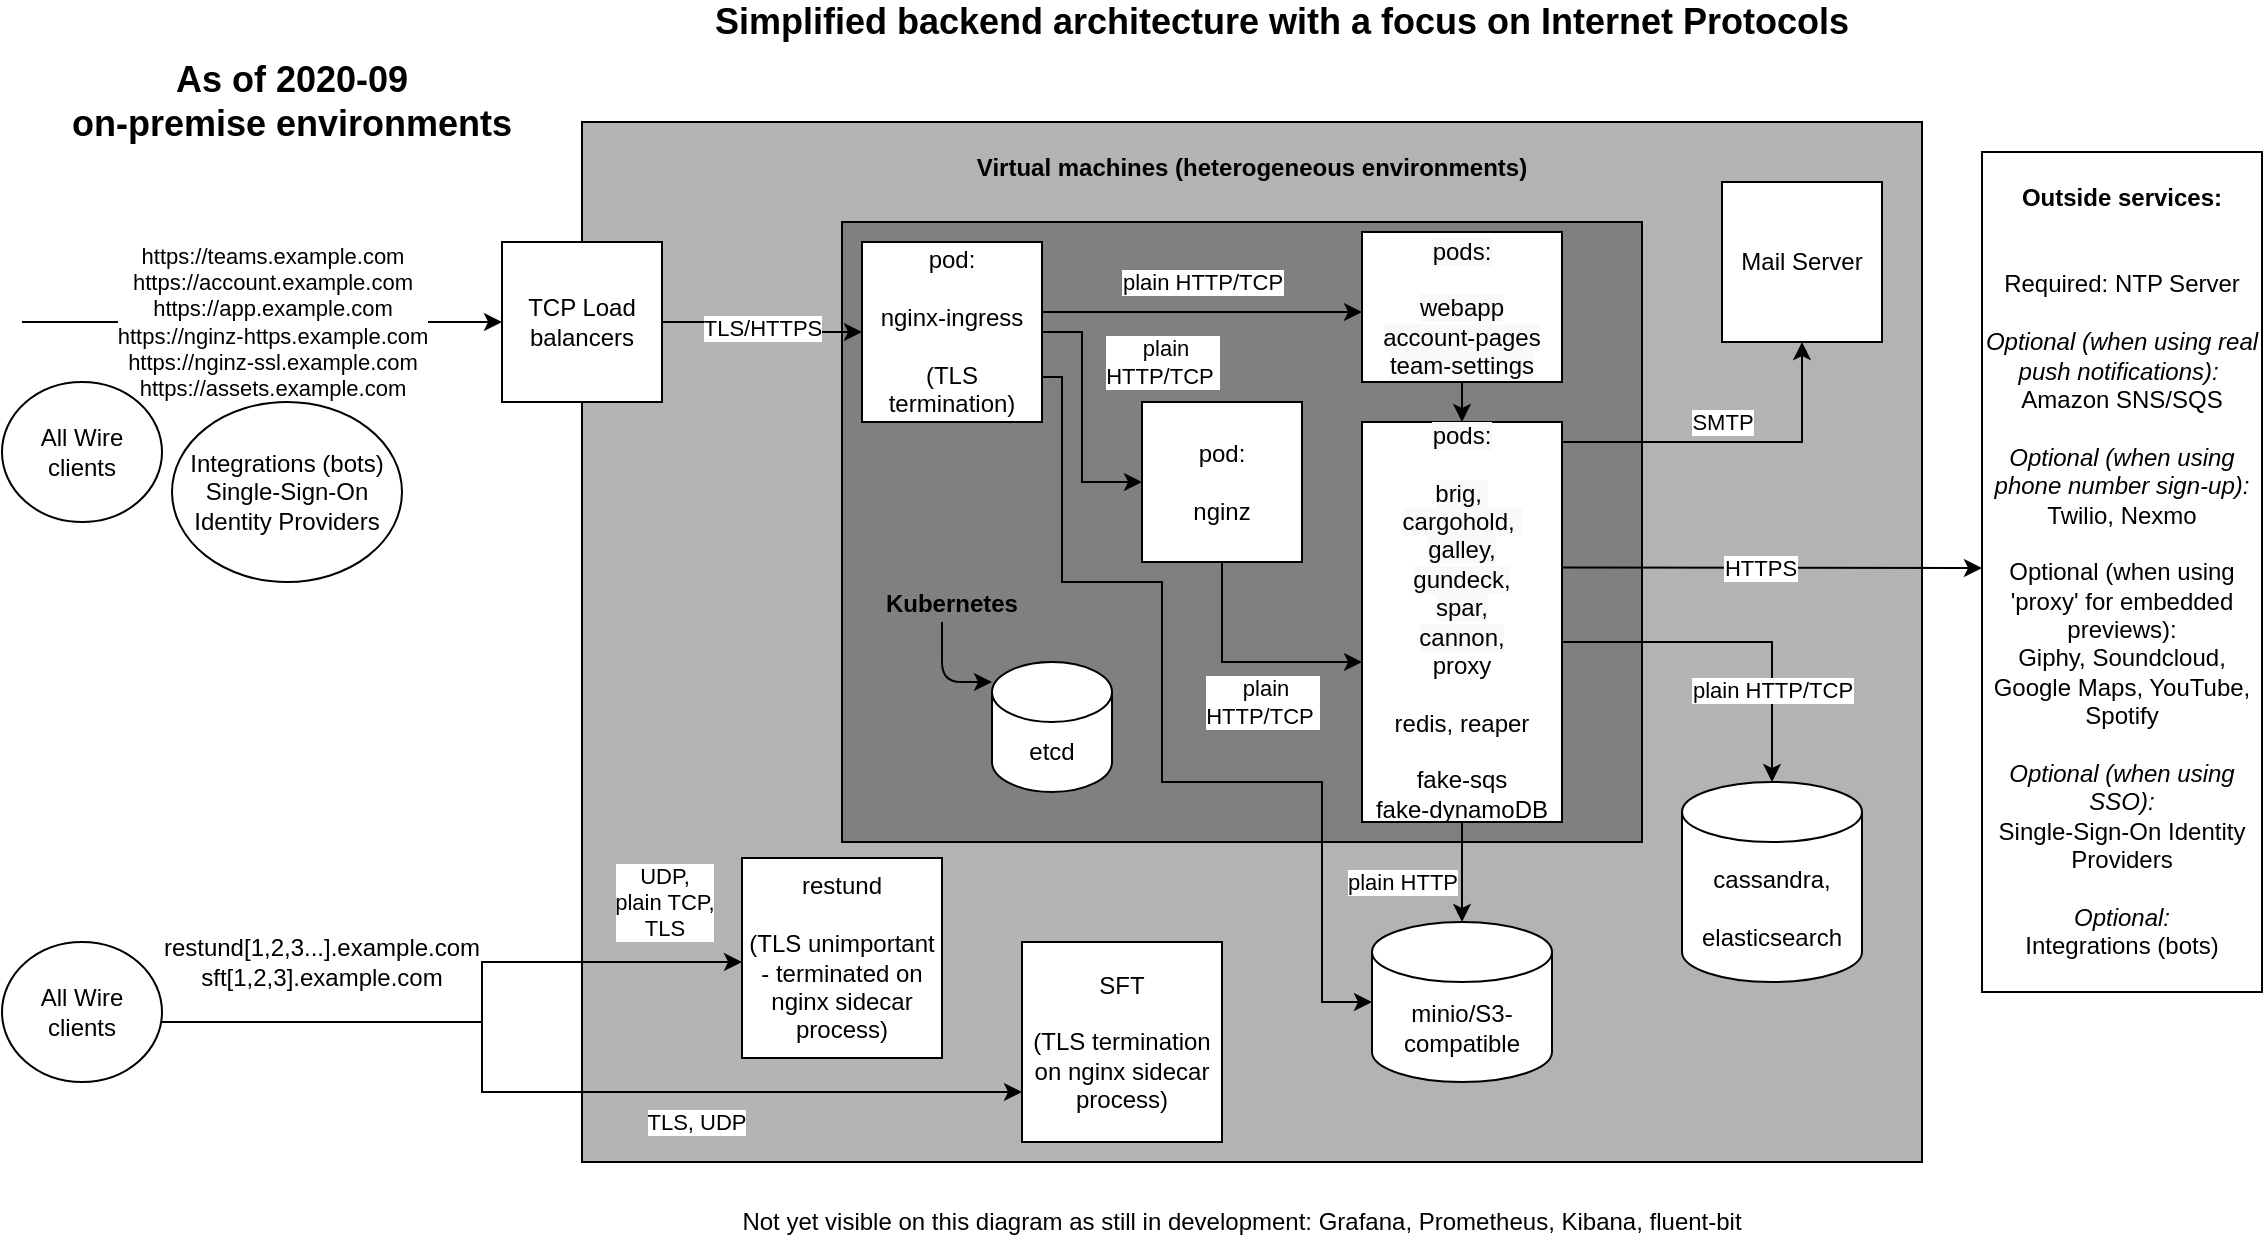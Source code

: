 <mxfile version="13.7.3" type="device"><diagram id="gClAzq_8Yb1dPdHHJXmC" name="Page-1"><mxGraphModel dx="1185" dy="1515" grid="1" gridSize="10" guides="1" tooltips="1" connect="1" arrows="1" fold="1" page="1" pageScale="1" pageWidth="1169" pageHeight="827" math="0" shadow="0"><root><mxCell id="0"/><mxCell id="1" parent="0"/><mxCell id="wNXYrgmOwSW1jgSYd8En-17" value="&lt;b&gt;Virtual machines (heterogeneous environments)&lt;br&gt;&lt;/b&gt;&lt;br&gt;&lt;br&gt;&lt;br&gt;&lt;br&gt;&lt;br&gt;&lt;br&gt;&lt;br&gt;&lt;br&gt;&lt;br&gt;&lt;br&gt;&lt;br&gt;&lt;br&gt;&lt;br&gt;&lt;br&gt;&lt;br&gt;&lt;br&gt;&lt;br&gt;&lt;br&gt;&lt;br&gt;&lt;br&gt;&lt;br&gt;&lt;br&gt;&lt;br&gt;&lt;br&gt;&lt;br&gt;&lt;br&gt;&lt;br&gt;&lt;br&gt;&lt;br&gt;&lt;br&gt;&lt;br&gt;&lt;br&gt;&lt;br&gt;" style="rounded=0;whiteSpace=wrap;html=1;shadow=0;strokeColor=#000000;fillColor=#B3B3B3;" vertex="1" parent="1"><mxGeometry x="320" y="50" width="670" height="520" as="geometry"/></mxCell><mxCell id="wNXYrgmOwSW1jgSYd8En-61" value="&lt;b&gt;&lt;br&gt;&lt;br&gt;&lt;br&gt;&lt;br&gt;&lt;br&gt;Kubernetes&lt;/b&gt;&amp;nbsp; &amp;nbsp; &amp;nbsp; &amp;nbsp; &amp;nbsp; &amp;nbsp; &amp;nbsp; &amp;nbsp; &amp;nbsp; &amp;nbsp; &amp;nbsp; &amp;nbsp; &amp;nbsp; &amp;nbsp; &amp;nbsp; &amp;nbsp; &amp;nbsp; &amp;nbsp; &amp;nbsp; &amp;nbsp; &amp;nbsp; &amp;nbsp; &amp;nbsp; &amp;nbsp; &amp;nbsp; &amp;nbsp; &amp;nbsp; &amp;nbsp; &amp;nbsp; &amp;nbsp; &amp;nbsp; &amp;nbsp; &amp;nbsp; &amp;nbsp; &amp;nbsp; &amp;nbsp; &amp;nbsp; &amp;nbsp; &amp;nbsp; &amp;nbsp; &amp;nbsp; &amp;nbsp; &amp;nbsp; &amp;nbsp;" style="rounded=0;whiteSpace=wrap;html=1;shadow=0;strokeColor=#000000;fillColor=#808080;" vertex="1" parent="1"><mxGeometry x="450" y="100" width="400" height="310" as="geometry"/></mxCell><mxCell id="wNXYrgmOwSW1jgSYd8En-1" value="&lt;b&gt;&lt;font style=&quot;font-size: 18px&quot;&gt;As of 2020-09 &lt;br&gt;on-premise environments&lt;br&gt;&lt;/font&gt;&lt;/b&gt;" style="text;html=1;strokeColor=none;fillColor=none;align=center;verticalAlign=middle;whiteSpace=wrap;rounded=0;" vertex="1" parent="1"><mxGeometry x="60" y="40" width="230" as="geometry"/></mxCell><mxCell id="wNXYrgmOwSW1jgSYd8En-6" value="TLS/HTTPS" style="edgeStyle=orthogonalEdgeStyle;rounded=0;orthogonalLoop=1;jettySize=auto;html=1;entryX=0;entryY=0.5;entryDx=0;entryDy=0;" edge="1" parent="1" source="wNXYrgmOwSW1jgSYd8En-2" target="wNXYrgmOwSW1jgSYd8En-57"><mxGeometry relative="1" as="geometry"/></mxCell><mxCell id="wNXYrgmOwSW1jgSYd8En-2" value="TCP Load balancers" style="whiteSpace=wrap;html=1;aspect=fixed;" vertex="1" parent="1"><mxGeometry x="280" y="110" width="80" height="80" as="geometry"/></mxCell><mxCell id="wNXYrgmOwSW1jgSYd8En-3" value="" style="endArrow=classic;html=1;entryX=0;entryY=0.5;entryDx=0;entryDy=0;" edge="1" parent="1" target="wNXYrgmOwSW1jgSYd8En-2"><mxGeometry width="50" height="50" relative="1" as="geometry"><mxPoint x="40" y="150" as="sourcePoint"/><mxPoint x="170" y="140" as="targetPoint"/><Array as="points"/></mxGeometry></mxCell><mxCell id="wNXYrgmOwSW1jgSYd8En-4" value="https://teams.example.com&lt;br&gt;https://account.example.com&lt;br&gt;https://app.example.com&lt;br&gt;https://nginz-https.example.com&lt;br&gt;https://nginz-ssl.example.com&lt;br&gt;https://assets.example.com" style="edgeLabel;html=1;align=center;verticalAlign=middle;resizable=0;points=[];" vertex="1" connectable="0" parent="wNXYrgmOwSW1jgSYd8En-3"><mxGeometry x="-0.483" y="-2" relative="1" as="geometry"><mxPoint x="63" y="-2" as="offset"/></mxGeometry></mxCell><mxCell id="wNXYrgmOwSW1jgSYd8En-8" value="&amp;nbsp;plain &lt;br&gt;HTTP/TCP&amp;nbsp;" style="edgeStyle=orthogonalEdgeStyle;rounded=0;orthogonalLoop=1;jettySize=auto;html=1;" edge="1" parent="1" source="wNXYrgmOwSW1jgSYd8En-5" target="wNXYrgmOwSW1jgSYd8En-16"><mxGeometry x="-0.167" y="28" relative="1" as="geometry"><mxPoint x="580" y="150" as="sourcePoint"/><mxPoint x="710" y="150" as="targetPoint"/><Array as="points"><mxPoint x="640" y="320"/></Array><mxPoint x="20" y="48" as="offset"/></mxGeometry></mxCell><mxCell id="wNXYrgmOwSW1jgSYd8En-15" value="plain HTTP/TCP" style="edgeStyle=orthogonalEdgeStyle;rounded=0;orthogonalLoop=1;jettySize=auto;html=1;" edge="1" parent="1" source="wNXYrgmOwSW1jgSYd8En-16" target="wNXYrgmOwSW1jgSYd8En-31"><mxGeometry x="0.467" relative="1" as="geometry"><mxPoint x="840" y="150" as="sourcePoint"/><mxPoint x="930" y="230" as="targetPoint"/><Array as="points"><mxPoint x="915" y="310"/></Array><mxPoint as="offset"/></mxGeometry></mxCell><mxCell id="wNXYrgmOwSW1jgSYd8En-65" value="SMTP" style="edgeStyle=orthogonalEdgeStyle;rounded=0;orthogonalLoop=1;jettySize=auto;html=1;" edge="1" parent="1" source="wNXYrgmOwSW1jgSYd8En-16" target="wNXYrgmOwSW1jgSYd8En-63"><mxGeometry x="-0.059" y="10" relative="1" as="geometry"><Array as="points"><mxPoint x="930" y="210"/></Array><mxPoint as="offset"/></mxGeometry></mxCell><mxCell id="wNXYrgmOwSW1jgSYd8En-74" value="" style="edgeStyle=elbowEdgeStyle;rounded=0;orthogonalLoop=1;jettySize=auto;html=1;" edge="1" parent="1" source="wNXYrgmOwSW1jgSYd8En-16" target="wNXYrgmOwSW1jgSYd8En-73"><mxGeometry relative="1" as="geometry"/></mxCell><mxCell id="wNXYrgmOwSW1jgSYd8En-16" value="&lt;span style=&quot;color: rgb(0 , 0 , 0) ; font-family: &amp;#34;helvetica&amp;#34; ; font-size: 12px ; font-style: normal ; font-weight: 400 ; letter-spacing: normal ; text-align: center ; text-indent: 0px ; text-transform: none ; word-spacing: 0px ; background-color: rgb(248 , 249 , 250) ; display: inline ; float: none&quot;&gt;pods:&lt;br&gt;&lt;br&gt;brig,&lt;span&gt;&amp;nbsp;&lt;/span&gt;&lt;/span&gt;&lt;br style=&quot;color: rgb(0 , 0 , 0) ; font-family: &amp;#34;helvetica&amp;#34; ; font-size: 12px ; font-style: normal ; font-weight: 400 ; letter-spacing: normal ; text-align: center ; text-indent: 0px ; text-transform: none ; word-spacing: 0px ; background-color: rgb(248 , 249 , 250)&quot;&gt;&lt;span style=&quot;color: rgb(0 , 0 , 0) ; font-family: &amp;#34;helvetica&amp;#34; ; font-size: 12px ; font-style: normal ; font-weight: 400 ; letter-spacing: normal ; text-align: center ; text-indent: 0px ; text-transform: none ; word-spacing: 0px ; background-color: rgb(248 , 249 , 250) ; display: inline ; float: none&quot;&gt;cargohold,&lt;span&gt;&amp;nbsp;&lt;/span&gt;&lt;/span&gt;&lt;br style=&quot;color: rgb(0 , 0 , 0) ; font-family: &amp;#34;helvetica&amp;#34; ; font-size: 12px ; font-style: normal ; font-weight: 400 ; letter-spacing: normal ; text-align: center ; text-indent: 0px ; text-transform: none ; word-spacing: 0px ; background-color: rgb(248 , 249 , 250)&quot;&gt;&lt;span style=&quot;color: rgb(0 , 0 , 0) ; font-family: &amp;#34;helvetica&amp;#34; ; font-size: 12px ; font-style: normal ; font-weight: 400 ; letter-spacing: normal ; text-align: center ; text-indent: 0px ; text-transform: none ; word-spacing: 0px ; background-color: rgb(248 , 249 , 250) ; display: inline ; float: none&quot;&gt;galley,&lt;/span&gt;&lt;br style=&quot;color: rgb(0 , 0 , 0) ; font-family: &amp;#34;helvetica&amp;#34; ; font-size: 12px ; font-style: normal ; font-weight: 400 ; letter-spacing: normal ; text-align: center ; text-indent: 0px ; text-transform: none ; word-spacing: 0px ; background-color: rgb(248 , 249 , 250)&quot;&gt;&lt;span style=&quot;color: rgb(0 , 0 , 0) ; font-family: &amp;#34;helvetica&amp;#34; ; font-size: 12px ; font-style: normal ; font-weight: 400 ; letter-spacing: normal ; text-align: center ; text-indent: 0px ; text-transform: none ; word-spacing: 0px ; background-color: rgb(248 , 249 , 250) ; display: inline ; float: none&quot;&gt;gundeck,&lt;/span&gt;&lt;br style=&quot;color: rgb(0 , 0 , 0) ; font-family: &amp;#34;helvetica&amp;#34; ; font-size: 12px ; font-style: normal ; font-weight: 400 ; letter-spacing: normal ; text-align: center ; text-indent: 0px ; text-transform: none ; word-spacing: 0px ; background-color: rgb(248 , 249 , 250)&quot;&gt;&lt;span style=&quot;color: rgb(0 , 0 , 0) ; font-family: &amp;#34;helvetica&amp;#34; ; font-size: 12px ; font-style: normal ; font-weight: 400 ; letter-spacing: normal ; text-align: center ; text-indent: 0px ; text-transform: none ; word-spacing: 0px ; background-color: rgb(248 , 249 , 250) ; display: inline ; float: none&quot;&gt;spar,&lt;/span&gt;&lt;br style=&quot;color: rgb(0 , 0 , 0) ; font-family: &amp;#34;helvetica&amp;#34; ; font-size: 12px ; font-style: normal ; font-weight: 400 ; letter-spacing: normal ; text-align: center ; text-indent: 0px ; text-transform: none ; word-spacing: 0px ; background-color: rgb(248 , 249 , 250)&quot;&gt;&lt;span style=&quot;color: rgb(0 , 0 , 0) ; font-family: &amp;#34;helvetica&amp;#34; ; font-size: 12px ; font-style: normal ; font-weight: 400 ; letter-spacing: normal ; text-align: center ; text-indent: 0px ; text-transform: none ; word-spacing: 0px ; background-color: rgb(248 , 249 , 250) ; display: inline ; float: none&quot;&gt;cannon,&lt;/span&gt;&lt;br style=&quot;color: rgb(0 , 0 , 0) ; font-family: &amp;#34;helvetica&amp;#34; ; font-size: 12px ; font-style: normal ; font-weight: 400 ; letter-spacing: normal ; text-align: center ; text-indent: 0px ; text-transform: none ; word-spacing: 0px ; background-color: rgb(248 , 249 , 250)&quot;&gt;&lt;font face=&quot;helvetica&quot;&gt;proxy&lt;br&gt;&lt;br&gt;redis,&amp;nbsp;reaper&lt;br&gt;&lt;br&gt;fake-sqs&lt;br&gt;fake-dynamoDB&lt;br&gt;&lt;/font&gt;" style="rounded=0;whiteSpace=wrap;html=1;" vertex="1" parent="1"><mxGeometry x="710" y="200" width="100" height="200" as="geometry"/></mxCell><mxCell id="wNXYrgmOwSW1jgSYd8En-24" value="&lt;b&gt;Outside services:&lt;/b&gt;&lt;br&gt;&lt;br&gt;&lt;br&gt;Required: NTP Server&lt;br&gt;&lt;br&gt;&lt;i&gt;Optional (when using real push notifications):&lt;/i&gt;&amp;nbsp;&lt;br&gt;Amazon SNS/SQS&lt;br&gt;&amp;nbsp;&lt;br&gt;&lt;i&gt;Optional (when using phone number sign-up):&lt;/i&gt;&lt;br&gt;Twilio, Nexmo&lt;br&gt;&lt;br&gt;Optional (when using 'proxy' for embedded previews):&lt;br&gt;Giphy, Soundcloud, Google Maps, YouTube, Spotify&lt;br&gt;&lt;br&gt;&lt;i&gt;Optional (when using SSO):&lt;/i&gt;&lt;br&gt;Single-Sign-On Identity Providers&lt;br&gt;&lt;br&gt;&lt;i&gt;Optional:&lt;/i&gt;&lt;br&gt;Integrations (bots)" style="rounded=0;whiteSpace=wrap;html=1;shadow=0;strokeColor=#000000;fillColor=none;" vertex="1" parent="1"><mxGeometry x="1020" y="65" width="140" height="420" as="geometry"/></mxCell><mxCell id="wNXYrgmOwSW1jgSYd8En-27" value="HTTPS" style="endArrow=classic;html=1;exitX=1;exitY=0.364;exitDx=0;exitDy=0;exitPerimeter=0;edgeStyle=elbowEdgeStyle;elbow=vertical;" edge="1" parent="1" source="wNXYrgmOwSW1jgSYd8En-16" target="wNXYrgmOwSW1jgSYd8En-24"><mxGeometry x="-0.052" width="50" height="50" relative="1" as="geometry"><mxPoint x="811" y="115" as="sourcePoint"/><mxPoint x="1020" y="212" as="targetPoint"/><mxPoint as="offset"/></mxGeometry></mxCell><mxCell id="wNXYrgmOwSW1jgSYd8En-28" value="All Wire clients" style="ellipse;whiteSpace=wrap;html=1;shadow=0;strokeColor=#000000;fillColor=none;" vertex="1" parent="1"><mxGeometry x="30" y="180" width="80" height="70" as="geometry"/></mxCell><mxCell id="wNXYrgmOwSW1jgSYd8En-31" value="cassandra,&lt;br&gt;&lt;br&gt;elasticsearch" style="shape=cylinder3;whiteSpace=wrap;html=1;boundedLbl=1;backgroundOutline=1;size=15;shadow=0;strokeColor=#000000;fillColor=#FFFFFF;" vertex="1" parent="1"><mxGeometry x="870" y="380" width="90" height="100" as="geometry"/></mxCell><mxCell id="wNXYrgmOwSW1jgSYd8En-36" value="restund&lt;br&gt;&lt;br&gt;(TLS unimportant - terminated on nginx sidecar process)" style="whiteSpace=wrap;html=1;aspect=fixed;" vertex="1" parent="1"><mxGeometry x="400" y="418" width="100" height="100" as="geometry"/></mxCell><mxCell id="wNXYrgmOwSW1jgSYd8En-37" value="SFT&lt;br&gt;&lt;br&gt;(TLS termination on nginx sidecar process)" style="whiteSpace=wrap;html=1;aspect=fixed;" vertex="1" parent="1"><mxGeometry x="540" y="460" width="100" height="100" as="geometry"/></mxCell><mxCell id="wNXYrgmOwSW1jgSYd8En-40" value="" style="edgeStyle=orthogonalEdgeStyle;rounded=0;orthogonalLoop=1;jettySize=auto;html=1;" edge="1" parent="1" source="wNXYrgmOwSW1jgSYd8En-39" target="wNXYrgmOwSW1jgSYd8En-36"><mxGeometry relative="1" as="geometry"><Array as="points"><mxPoint x="270" y="500"/><mxPoint x="270" y="470"/></Array></mxGeometry></mxCell><mxCell id="wNXYrgmOwSW1jgSYd8En-43" value="UDP, &lt;br&gt;plain TCP, &lt;br&gt;TLS" style="edgeLabel;html=1;align=center;verticalAlign=middle;resizable=0;points=[];" vertex="1" connectable="0" parent="wNXYrgmOwSW1jgSYd8En-40"><mxGeometry x="0.274" y="1" relative="1" as="geometry"><mxPoint x="77.08" y="-29.0" as="offset"/></mxGeometry></mxCell><mxCell id="wNXYrgmOwSW1jgSYd8En-42" value="TLS, UDP" style="edgeStyle=orthogonalEdgeStyle;rounded=0;orthogonalLoop=1;jettySize=auto;html=1;" edge="1" parent="1" source="wNXYrgmOwSW1jgSYd8En-39" target="wNXYrgmOwSW1jgSYd8En-37"><mxGeometry x="0.298" y="-15" relative="1" as="geometry"><mxPoint x="510" y="630" as="targetPoint"/><Array as="points"><mxPoint x="270" y="500"/><mxPoint x="270" y="535"/></Array><mxPoint as="offset"/></mxGeometry></mxCell><mxCell id="wNXYrgmOwSW1jgSYd8En-39" value="All Wire clients" style="ellipse;whiteSpace=wrap;html=1;shadow=0;strokeColor=#000000;fillColor=none;" vertex="1" parent="1"><mxGeometry x="30" y="460" width="80" height="70" as="geometry"/></mxCell><mxCell id="wNXYrgmOwSW1jgSYd8En-50" value="Integrations (bots)&lt;br&gt;Single-Sign-On Identity Providers" style="ellipse;whiteSpace=wrap;html=1;shadow=0;strokeColor=#000000;fillColor=none;" vertex="1" parent="1"><mxGeometry x="115" y="190" width="115" height="90" as="geometry"/></mxCell><mxCell id="wNXYrgmOwSW1jgSYd8En-52" value="&lt;b&gt;&lt;font style=&quot;font-size: 18px&quot;&gt;Simplified backend architecture with a focus on Internet Protocols&lt;/font&gt;&lt;/b&gt;&lt;b&gt;&lt;font style=&quot;font-size: 18px&quot;&gt;&lt;br&gt;&lt;/font&gt;&lt;/b&gt;" style="text;html=1;strokeColor=none;fillColor=none;align=center;verticalAlign=middle;whiteSpace=wrap;rounded=0;" vertex="1" parent="1"><mxGeometry x="370" width="600" as="geometry"/></mxCell><mxCell id="wNXYrgmOwSW1jgSYd8En-5" value="pod:&lt;br&gt;&lt;br&gt;nginz" style="whiteSpace=wrap;html=1;aspect=fixed;" vertex="1" parent="1"><mxGeometry x="600" y="190" width="80" height="80" as="geometry"/></mxCell><mxCell id="wNXYrgmOwSW1jgSYd8En-56" value="etcd&lt;br&gt;" style="shape=cylinder3;whiteSpace=wrap;html=1;boundedLbl=1;backgroundOutline=1;size=15;shadow=0;strokeColor=#000000;fillColor=#FFFFFF;" vertex="1" parent="1"><mxGeometry x="525" y="320" width="60" height="65" as="geometry"/></mxCell><mxCell id="wNXYrgmOwSW1jgSYd8En-69" style="edgeStyle=elbowEdgeStyle;rounded=0;orthogonalLoop=1;jettySize=auto;elbow=vertical;html=1;" edge="1" parent="1" source="wNXYrgmOwSW1jgSYd8En-57" target="wNXYrgmOwSW1jgSYd8En-67"><mxGeometry relative="1" as="geometry"/></mxCell><mxCell id="wNXYrgmOwSW1jgSYd8En-70" value="plain HTTP/TCP" style="edgeLabel;html=1;align=center;verticalAlign=middle;resizable=0;points=[];" vertex="1" connectable="0" parent="wNXYrgmOwSW1jgSYd8En-69"><mxGeometry x="0.312" y="-1" relative="1" as="geometry"><mxPoint x="-25" y="-16" as="offset"/></mxGeometry></mxCell><mxCell id="wNXYrgmOwSW1jgSYd8En-76" value="plain HTTP" style="edgeStyle=orthogonalEdgeStyle;rounded=0;orthogonalLoop=1;jettySize=auto;html=1;entryX=0;entryY=0.5;entryDx=0;entryDy=0;entryPerimeter=0;exitX=1;exitY=0.75;exitDx=0;exitDy=0;" edge="1" parent="1" source="wNXYrgmOwSW1jgSYd8En-57" target="wNXYrgmOwSW1jgSYd8En-73"><mxGeometry x="0.644" y="40" relative="1" as="geometry"><Array as="points"><mxPoint x="560" y="178"/><mxPoint x="560" y="280"/><mxPoint x="610" y="280"/><mxPoint x="610" y="380"/><mxPoint x="690" y="380"/><mxPoint x="690" y="490"/></Array><mxPoint as="offset"/></mxGeometry></mxCell><mxCell id="wNXYrgmOwSW1jgSYd8En-57" value="pod:&lt;br&gt;&lt;br&gt;nginx-ingress&lt;br&gt;&lt;br&gt;(TLS termination)" style="whiteSpace=wrap;html=1;aspect=fixed;" vertex="1" parent="1"><mxGeometry x="460" y="110" width="90" height="90" as="geometry"/></mxCell><mxCell id="wNXYrgmOwSW1jgSYd8En-59" value="&amp;nbsp;plain &lt;br&gt;HTTP/TCP&amp;nbsp;" style="edgeStyle=orthogonalEdgeStyle;rounded=0;orthogonalLoop=1;jettySize=auto;html=1;exitX=1;exitY=0.5;exitDx=0;exitDy=0;" edge="1" parent="1" source="wNXYrgmOwSW1jgSYd8En-57" target="wNXYrgmOwSW1jgSYd8En-5"><mxGeometry x="-0.68" y="-43" relative="1" as="geometry"><mxPoint x="670" y="160" as="sourcePoint"/><mxPoint x="720" y="190" as="targetPoint"/><mxPoint x="83" y="15" as="offset"/><Array as="points"><mxPoint x="570" y="155"/><mxPoint x="570" y="230"/></Array></mxGeometry></mxCell><mxCell id="wNXYrgmOwSW1jgSYd8En-63" value="Mail Server&lt;br&gt;" style="whiteSpace=wrap;html=1;aspect=fixed;" vertex="1" parent="1"><mxGeometry x="890" y="80" width="80" height="80" as="geometry"/></mxCell><mxCell id="wNXYrgmOwSW1jgSYd8En-66" value="restund[1,2,3...].example.com&lt;br&gt;sft[1,2,3].example.com" style="text;html=1;strokeColor=none;fillColor=none;align=center;verticalAlign=middle;whiteSpace=wrap;rounded=0;shadow=0;" vertex="1" parent="1"><mxGeometry x="170" y="460" width="40" height="20" as="geometry"/></mxCell><mxCell id="wNXYrgmOwSW1jgSYd8En-68" value="" style="edgeStyle=elbowEdgeStyle;rounded=0;orthogonalLoop=1;jettySize=auto;elbow=vertical;html=1;" edge="1" parent="1" source="wNXYrgmOwSW1jgSYd8En-67" target="wNXYrgmOwSW1jgSYd8En-16"><mxGeometry relative="1" as="geometry"/></mxCell><mxCell id="wNXYrgmOwSW1jgSYd8En-67" value="&lt;span style=&quot;color: rgb(0 , 0 , 0) ; font-family: &amp;#34;helvetica&amp;#34; ; font-size: 12px ; font-style: normal ; font-weight: 400 ; letter-spacing: normal ; text-align: center ; text-indent: 0px ; text-transform: none ; word-spacing: 0px ; background-color: rgb(248 , 249 , 250) ; display: inline ; float: none&quot;&gt;pods:&lt;br&gt;&lt;br&gt;webapp&lt;br&gt;account-pages&lt;br&gt;team-settings&lt;/span&gt;&lt;font face=&quot;helvetica&quot;&gt;&lt;br&gt;&lt;/font&gt;" style="rounded=0;whiteSpace=wrap;html=1;" vertex="1" parent="1"><mxGeometry x="710" y="105" width="100" height="75" as="geometry"/></mxCell><mxCell id="wNXYrgmOwSW1jgSYd8En-72" value="" style="endArrow=classic;html=1;edgeStyle=elbowEdgeStyle;" edge="1" parent="1" target="wNXYrgmOwSW1jgSYd8En-56"><mxGeometry width="50" height="50" relative="1" as="geometry"><mxPoint x="500" y="300" as="sourcePoint"/><mxPoint x="170" y="320" as="targetPoint"/><Array as="points"><mxPoint x="500" y="330"/></Array></mxGeometry></mxCell><mxCell id="wNXYrgmOwSW1jgSYd8En-73" value="minio/S3-compatible" style="shape=cylinder3;whiteSpace=wrap;html=1;boundedLbl=1;backgroundOutline=1;size=15;shadow=0;strokeColor=#000000;fillColor=#FFFFFF;" vertex="1" parent="1"><mxGeometry x="715" y="450" width="90" height="80" as="geometry"/></mxCell><mxCell id="wNXYrgmOwSW1jgSYd8En-78" value="Not yet visible on this diagram as still in development: Grafana, Prometheus, Kibana, fluent-bit" style="text;html=1;strokeColor=none;fillColor=none;align=center;verticalAlign=middle;whiteSpace=wrap;rounded=0;shadow=0;" vertex="1" parent="1"><mxGeometry x="375" y="590" width="550" height="20" as="geometry"/></mxCell></root></mxGraphModel></diagram></mxfile>